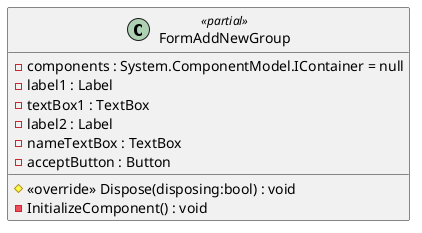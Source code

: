 @startuml
class FormAddNewGroup <<partial>> {
    - components : System.ComponentModel.IContainer = null
    # <<override>> Dispose(disposing:bool) : void
    - InitializeComponent() : void
    - label1 : Label
    - textBox1 : TextBox
    - label2 : Label
    - nameTextBox : TextBox
    - acceptButton : Button
}
@enduml
